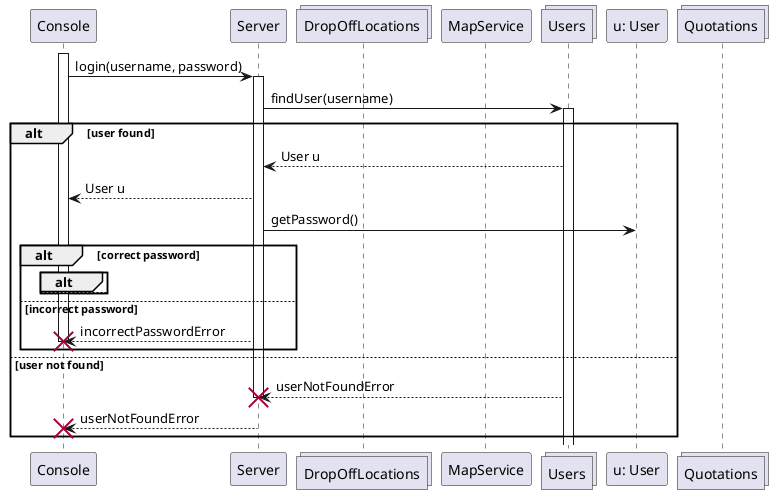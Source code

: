 @startuml
  participant Console as Console
  participant Server as Server
  collections DropOffLocations as DropOffLocations
  participant MapService as MapService
  collections Users as Users
  participant User as "u: User"
  collections Quotations as Quotations

activate Console
Console -> Server ++ : login(username, password)
Server -> Users ++ : findUser(username)
alt user found
  Users --> Server: User u
  Server --> Console: User u
  Server -> User: getPassword()
  alt correct password
    alt 
    else
    end

  else incorrect password
    Server --> Console !! : incorrectPasswordError

  end
else user not found
  Users --> Server !! : userNotFoundError
  Server --> Console !! : userNotFoundError
end
deactivate Console
